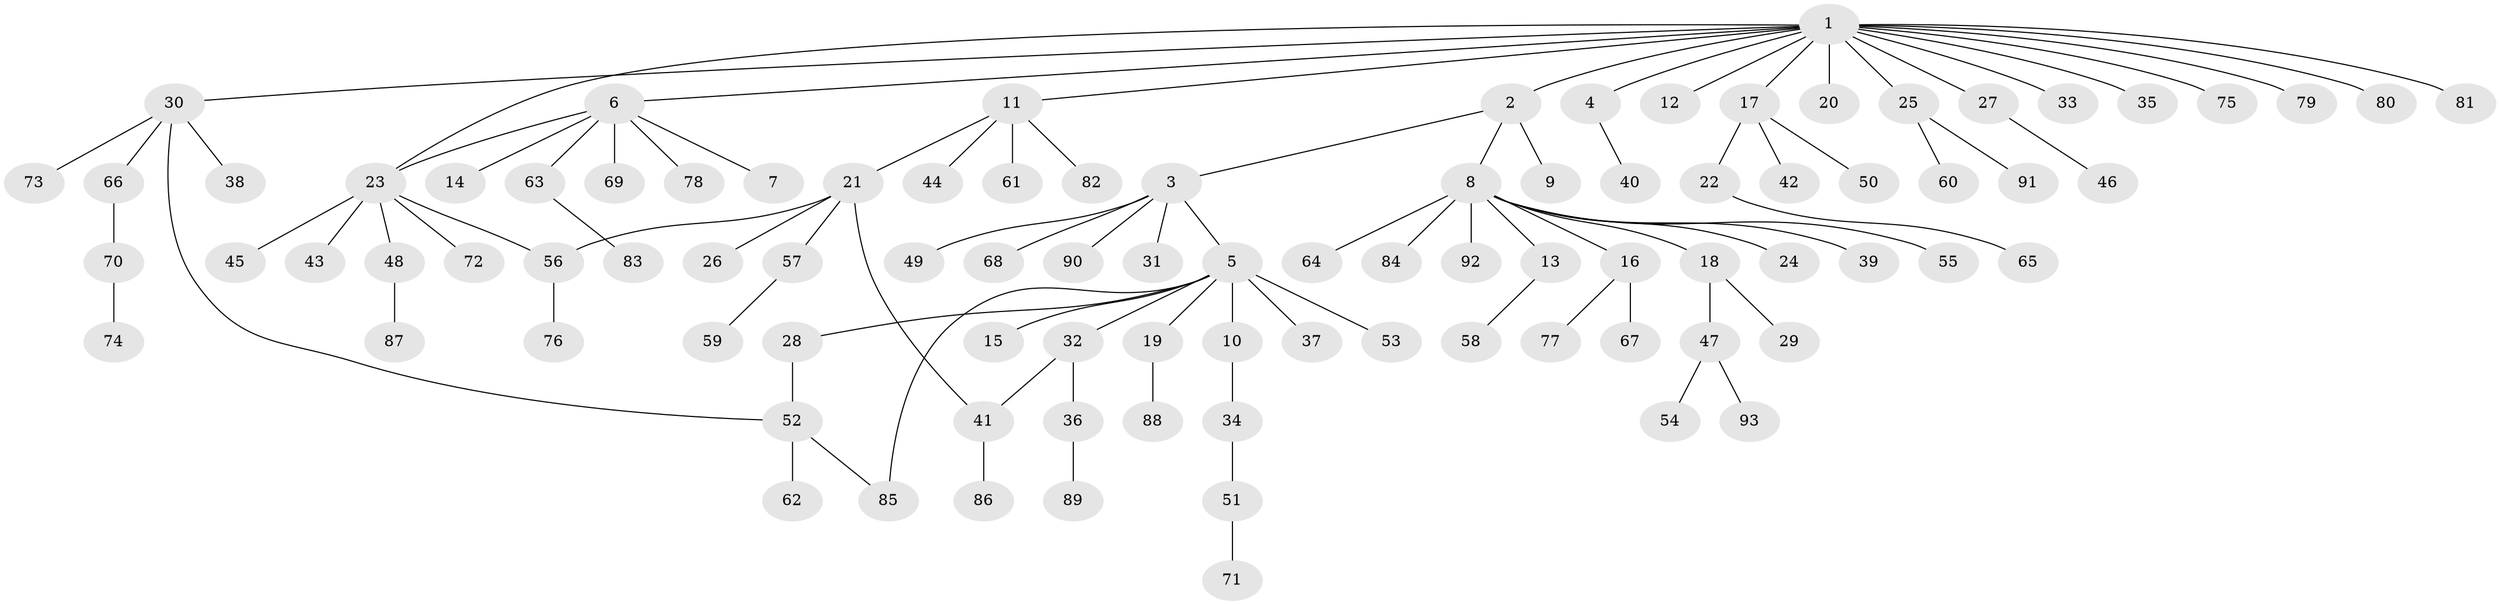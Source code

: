 // Generated by graph-tools (version 1.1) at 2025/48/03/09/25 04:48:30]
// undirected, 93 vertices, 97 edges
graph export_dot {
graph [start="1"]
  node [color=gray90,style=filled];
  1;
  2;
  3;
  4;
  5;
  6;
  7;
  8;
  9;
  10;
  11;
  12;
  13;
  14;
  15;
  16;
  17;
  18;
  19;
  20;
  21;
  22;
  23;
  24;
  25;
  26;
  27;
  28;
  29;
  30;
  31;
  32;
  33;
  34;
  35;
  36;
  37;
  38;
  39;
  40;
  41;
  42;
  43;
  44;
  45;
  46;
  47;
  48;
  49;
  50;
  51;
  52;
  53;
  54;
  55;
  56;
  57;
  58;
  59;
  60;
  61;
  62;
  63;
  64;
  65;
  66;
  67;
  68;
  69;
  70;
  71;
  72;
  73;
  74;
  75;
  76;
  77;
  78;
  79;
  80;
  81;
  82;
  83;
  84;
  85;
  86;
  87;
  88;
  89;
  90;
  91;
  92;
  93;
  1 -- 2;
  1 -- 4;
  1 -- 6;
  1 -- 11;
  1 -- 12;
  1 -- 17;
  1 -- 20;
  1 -- 23;
  1 -- 25;
  1 -- 27;
  1 -- 30;
  1 -- 33;
  1 -- 35;
  1 -- 75;
  1 -- 79;
  1 -- 80;
  1 -- 81;
  2 -- 3;
  2 -- 8;
  2 -- 9;
  3 -- 5;
  3 -- 31;
  3 -- 49;
  3 -- 68;
  3 -- 90;
  4 -- 40;
  5 -- 10;
  5 -- 15;
  5 -- 19;
  5 -- 28;
  5 -- 32;
  5 -- 37;
  5 -- 53;
  5 -- 85;
  6 -- 7;
  6 -- 14;
  6 -- 23;
  6 -- 63;
  6 -- 69;
  6 -- 78;
  8 -- 13;
  8 -- 16;
  8 -- 18;
  8 -- 24;
  8 -- 39;
  8 -- 55;
  8 -- 64;
  8 -- 84;
  8 -- 92;
  10 -- 34;
  11 -- 21;
  11 -- 44;
  11 -- 61;
  11 -- 82;
  13 -- 58;
  16 -- 67;
  16 -- 77;
  17 -- 22;
  17 -- 42;
  17 -- 50;
  18 -- 29;
  18 -- 47;
  19 -- 88;
  21 -- 26;
  21 -- 41;
  21 -- 56;
  21 -- 57;
  22 -- 65;
  23 -- 43;
  23 -- 45;
  23 -- 48;
  23 -- 56;
  23 -- 72;
  25 -- 60;
  25 -- 91;
  27 -- 46;
  28 -- 52;
  30 -- 38;
  30 -- 52;
  30 -- 66;
  30 -- 73;
  32 -- 36;
  32 -- 41;
  34 -- 51;
  36 -- 89;
  41 -- 86;
  47 -- 54;
  47 -- 93;
  48 -- 87;
  51 -- 71;
  52 -- 62;
  52 -- 85;
  56 -- 76;
  57 -- 59;
  63 -- 83;
  66 -- 70;
  70 -- 74;
}
